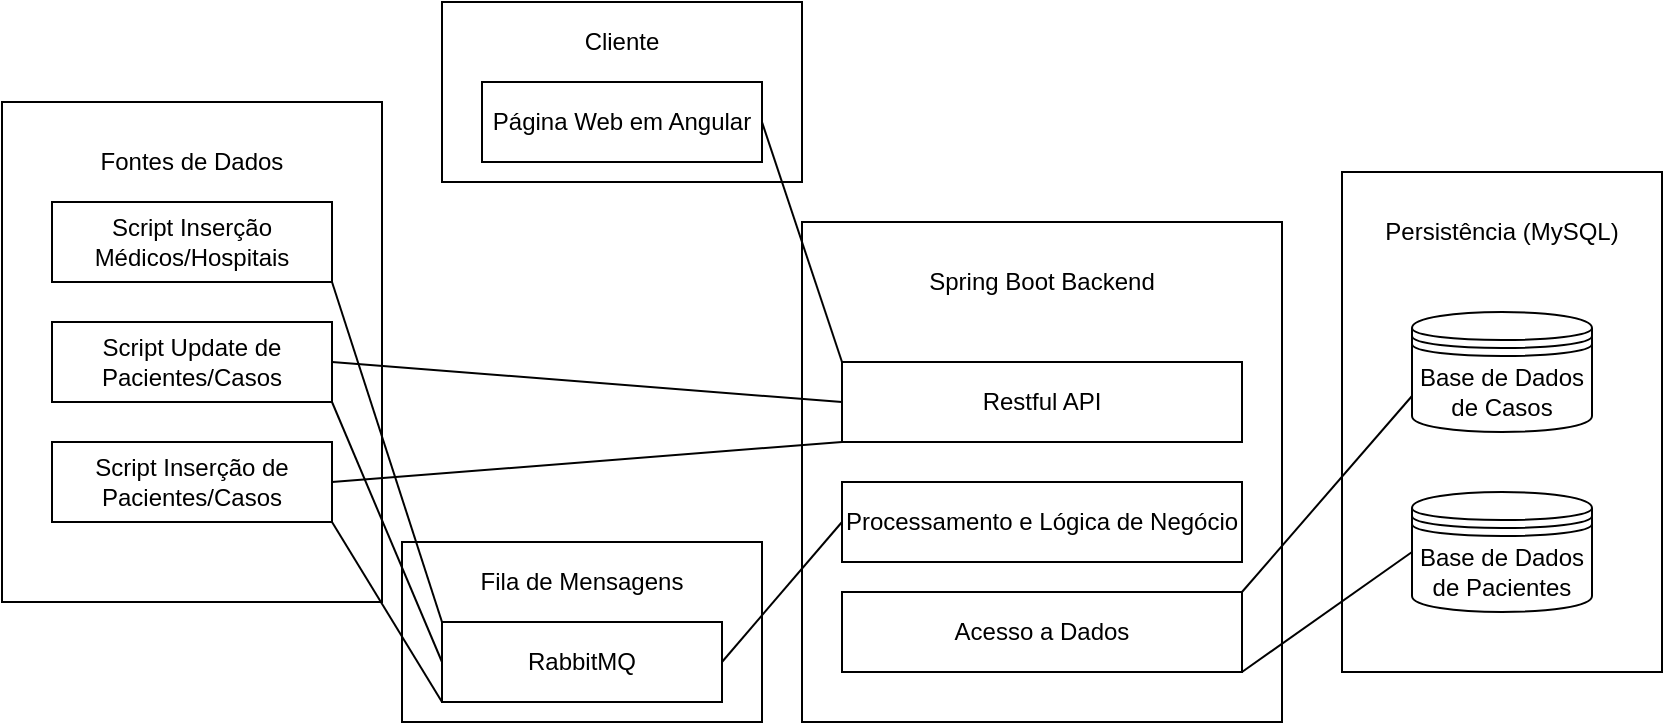 <mxfile version="13.11.0" type="device"><diagram id="5cV_-Yw0CLe7a_curvuN" name="Page-1"><mxGraphModel dx="1038" dy="548" grid="1" gridSize="10" guides="1" tooltips="1" connect="1" arrows="1" fold="1" page="1" pageScale="1" pageWidth="1100" pageHeight="1700" math="0" shadow="0"><root><mxCell id="0"/><mxCell id="1" parent="0"/><mxCell id="M1J6B0Zyg6xWyC-TGhSH-22" value="" style="rounded=0;whiteSpace=wrap;html=1;" vertex="1" parent="1"><mxGeometry x="420" y="10" width="180" height="90" as="geometry"/></mxCell><mxCell id="M1J6B0Zyg6xWyC-TGhSH-11" value="" style="rounded=0;whiteSpace=wrap;html=1;" vertex="1" parent="1"><mxGeometry x="400" y="280" width="180" height="90" as="geometry"/></mxCell><mxCell id="M1J6B0Zyg6xWyC-TGhSH-5" value="" style="rounded=0;whiteSpace=wrap;html=1;" vertex="1" parent="1"><mxGeometry x="200" y="60" width="190" height="250" as="geometry"/></mxCell><mxCell id="M1J6B0Zyg6xWyC-TGhSH-1" value="" style="rounded=0;whiteSpace=wrap;html=1;" vertex="1" parent="1"><mxGeometry x="870" y="95" width="160" height="250" as="geometry"/></mxCell><mxCell id="BKZC5HE-r78qdMm_7FDj-2" value="" style="rounded=0;whiteSpace=wrap;html=1;" parent="1" vertex="1"><mxGeometry x="600" y="120" width="240" height="250" as="geometry"/></mxCell><mxCell id="DEbPTil--luBgMd-MUms-2" value="Base de Dados de Casos" style="shape=datastore;whiteSpace=wrap;html=1;" parent="1" vertex="1"><mxGeometry x="905" y="165" width="90" height="60" as="geometry"/></mxCell><mxCell id="DEbPTil--luBgMd-MUms-12" value="" style="endArrow=none;html=1;exitX=1;exitY=0.5;exitDx=0;exitDy=0;entryX=0;entryY=0.5;entryDx=0;entryDy=0;" parent="1" source="M1J6B0Zyg6xWyC-TGhSH-18" target="M1J6B0Zyg6xWyC-TGhSH-16" edge="1"><mxGeometry width="50" height="50" relative="1" as="geometry"><mxPoint x="550" y="310" as="sourcePoint"/><mxPoint x="640" y="260" as="targetPoint"/></mxGeometry></mxCell><mxCell id="BKZC5HE-r78qdMm_7FDj-3" value="Spring Boot Backend" style="text;html=1;strokeColor=none;fillColor=none;align=center;verticalAlign=middle;whiteSpace=wrap;rounded=0;" parent="1" vertex="1"><mxGeometry x="600" y="140" width="240" height="20" as="geometry"/></mxCell><mxCell id="M1J6B0Zyg6xWyC-TGhSH-2" value="Persistência (MySQL)" style="text;html=1;strokeColor=none;fillColor=none;align=center;verticalAlign=middle;whiteSpace=wrap;rounded=0;" vertex="1" parent="1"><mxGeometry x="870" y="115" width="160" height="20" as="geometry"/></mxCell><mxCell id="M1J6B0Zyg6xWyC-TGhSH-3" value="Base de Dados de Pacientes" style="shape=datastore;whiteSpace=wrap;html=1;" vertex="1" parent="1"><mxGeometry x="905" y="255" width="90" height="60" as="geometry"/></mxCell><mxCell id="M1J6B0Zyg6xWyC-TGhSH-6" value="Fontes de Dados" style="text;html=1;strokeColor=none;fillColor=none;align=center;verticalAlign=middle;whiteSpace=wrap;rounded=0;" vertex="1" parent="1"><mxGeometry x="200" y="80" width="190" height="20" as="geometry"/></mxCell><mxCell id="M1J6B0Zyg6xWyC-TGhSH-12" value="Acesso a Dados" style="rounded=0;whiteSpace=wrap;html=1;" vertex="1" parent="1"><mxGeometry x="620" y="305" width="200" height="40" as="geometry"/></mxCell><mxCell id="M1J6B0Zyg6xWyC-TGhSH-13" value="" style="endArrow=none;html=1;entryX=1;entryY=0;entryDx=0;entryDy=0;exitX=0;exitY=0.7;exitDx=0;exitDy=0;" edge="1" parent="1" source="DEbPTil--luBgMd-MUms-2" target="M1J6B0Zyg6xWyC-TGhSH-12"><mxGeometry width="50" height="50" relative="1" as="geometry"><mxPoint x="570" y="410" as="sourcePoint"/><mxPoint x="620" y="360" as="targetPoint"/></mxGeometry></mxCell><mxCell id="M1J6B0Zyg6xWyC-TGhSH-14" value="" style="endArrow=none;html=1;entryX=1;entryY=1;entryDx=0;entryDy=0;exitX=0;exitY=0.5;exitDx=0;exitDy=0;" edge="1" parent="1" source="M1J6B0Zyg6xWyC-TGhSH-3" target="M1J6B0Zyg6xWyC-TGhSH-12"><mxGeometry width="50" height="50" relative="1" as="geometry"><mxPoint x="900" y="330" as="sourcePoint"/><mxPoint x="950" y="280" as="targetPoint"/></mxGeometry></mxCell><mxCell id="M1J6B0Zyg6xWyC-TGhSH-16" value="Processamento e Lógica de Negócio" style="rounded=0;whiteSpace=wrap;html=1;" vertex="1" parent="1"><mxGeometry x="620" y="250" width="200" height="40" as="geometry"/></mxCell><mxCell id="M1J6B0Zyg6xWyC-TGhSH-17" value="Restful API" style="rounded=0;whiteSpace=wrap;html=1;" vertex="1" parent="1"><mxGeometry x="620" y="190" width="200" height="40" as="geometry"/></mxCell><mxCell id="M1J6B0Zyg6xWyC-TGhSH-18" value="RabbitMQ" style="rounded=0;whiteSpace=wrap;html=1;" vertex="1" parent="1"><mxGeometry x="420" y="320" width="140" height="40" as="geometry"/></mxCell><mxCell id="M1J6B0Zyg6xWyC-TGhSH-20" value="Fila de Mensagens" style="text;html=1;strokeColor=none;fillColor=none;align=center;verticalAlign=middle;whiteSpace=wrap;rounded=0;" vertex="1" parent="1"><mxGeometry x="400" y="290" width="180" height="20" as="geometry"/></mxCell><mxCell id="M1J6B0Zyg6xWyC-TGhSH-23" value="Cliente" style="text;html=1;strokeColor=none;fillColor=none;align=center;verticalAlign=middle;whiteSpace=wrap;rounded=0;" vertex="1" parent="1"><mxGeometry x="430" y="20" width="160" height="20" as="geometry"/></mxCell><mxCell id="M1J6B0Zyg6xWyC-TGhSH-24" value="Página Web em Angular" style="rounded=0;whiteSpace=wrap;html=1;" vertex="1" parent="1"><mxGeometry x="440" y="50" width="140" height="40" as="geometry"/></mxCell><mxCell id="M1J6B0Zyg6xWyC-TGhSH-25" value="" style="endArrow=none;html=1;entryX=0;entryY=0;entryDx=0;entryDy=0;exitX=1;exitY=0.5;exitDx=0;exitDy=0;" edge="1" parent="1" source="M1J6B0Zyg6xWyC-TGhSH-24" target="M1J6B0Zyg6xWyC-TGhSH-17"><mxGeometry width="50" height="50" relative="1" as="geometry"><mxPoint x="590" y="110" as="sourcePoint"/><mxPoint x="640" y="60" as="targetPoint"/></mxGeometry></mxCell><mxCell id="M1J6B0Zyg6xWyC-TGhSH-26" value="Script Inserção de Pacientes/Casos" style="rounded=0;whiteSpace=wrap;html=1;" vertex="1" parent="1"><mxGeometry x="225" y="230" width="140" height="40" as="geometry"/></mxCell><mxCell id="M1J6B0Zyg6xWyC-TGhSH-27" value="" style="endArrow=none;html=1;exitX=1;exitY=0.5;exitDx=0;exitDy=0;entryX=0;entryY=1;entryDx=0;entryDy=0;" edge="1" parent="1" source="M1J6B0Zyg6xWyC-TGhSH-26" target="M1J6B0Zyg6xWyC-TGhSH-17"><mxGeometry width="50" height="50" relative="1" as="geometry"><mxPoint x="420" y="270" as="sourcePoint"/><mxPoint x="470" y="220" as="targetPoint"/></mxGeometry></mxCell><mxCell id="M1J6B0Zyg6xWyC-TGhSH-28" value="Script Update de Pacientes/Casos" style="rounded=0;whiteSpace=wrap;html=1;" vertex="1" parent="1"><mxGeometry x="225" y="170" width="140" height="40" as="geometry"/></mxCell><mxCell id="M1J6B0Zyg6xWyC-TGhSH-29" value="" style="endArrow=none;html=1;entryX=1;entryY=0.5;entryDx=0;entryDy=0;exitX=0;exitY=0.5;exitDx=0;exitDy=0;" edge="1" parent="1" source="M1J6B0Zyg6xWyC-TGhSH-17" target="M1J6B0Zyg6xWyC-TGhSH-28"><mxGeometry width="50" height="50" relative="1" as="geometry"><mxPoint x="400" y="100" as="sourcePoint"/><mxPoint x="450" y="50" as="targetPoint"/></mxGeometry></mxCell><mxCell id="M1J6B0Zyg6xWyC-TGhSH-30" value="Script Inserção Médicos/Hospitais" style="rounded=0;whiteSpace=wrap;html=1;" vertex="1" parent="1"><mxGeometry x="225" y="110" width="140" height="40" as="geometry"/></mxCell><mxCell id="M1J6B0Zyg6xWyC-TGhSH-31" value="" style="endArrow=none;html=1;entryX=1;entryY=1;entryDx=0;entryDy=0;exitX=0;exitY=0;exitDx=0;exitDy=0;" edge="1" parent="1" source="M1J6B0Zyg6xWyC-TGhSH-18" target="M1J6B0Zyg6xWyC-TGhSH-30"><mxGeometry width="50" height="50" relative="1" as="geometry"><mxPoint x="370" y="470" as="sourcePoint"/><mxPoint x="420" y="420" as="targetPoint"/></mxGeometry></mxCell><mxCell id="M1J6B0Zyg6xWyC-TGhSH-32" value="" style="endArrow=none;html=1;entryX=1;entryY=1;entryDx=0;entryDy=0;exitX=0;exitY=0.5;exitDx=0;exitDy=0;" edge="1" parent="1" source="M1J6B0Zyg6xWyC-TGhSH-18" target="M1J6B0Zyg6xWyC-TGhSH-28"><mxGeometry width="50" height="50" relative="1" as="geometry"><mxPoint x="360" y="470" as="sourcePoint"/><mxPoint x="410" y="420" as="targetPoint"/></mxGeometry></mxCell><mxCell id="M1J6B0Zyg6xWyC-TGhSH-33" value="" style="endArrow=none;html=1;entryX=1;entryY=1;entryDx=0;entryDy=0;exitX=0;exitY=1;exitDx=0;exitDy=0;" edge="1" parent="1" source="M1J6B0Zyg6xWyC-TGhSH-18" target="M1J6B0Zyg6xWyC-TGhSH-26"><mxGeometry width="50" height="50" relative="1" as="geometry"><mxPoint x="320" y="440" as="sourcePoint"/><mxPoint x="370" y="390" as="targetPoint"/></mxGeometry></mxCell></root></mxGraphModel></diagram></mxfile>